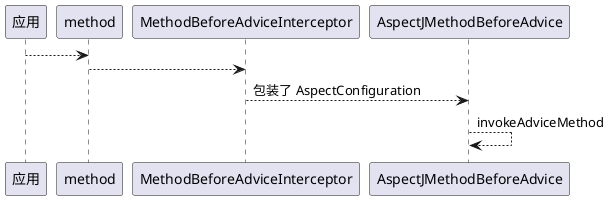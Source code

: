 @startuml
应用 --> method
method --> MethodBeforeAdviceInterceptor

MethodBeforeAdviceInterceptor --> AspectJMethodBeforeAdvice : 包装了 AspectConfiguration

AspectJMethodBeforeAdvice --> AspectJMethodBeforeAdvice: invokeAdviceMethod
@enduml